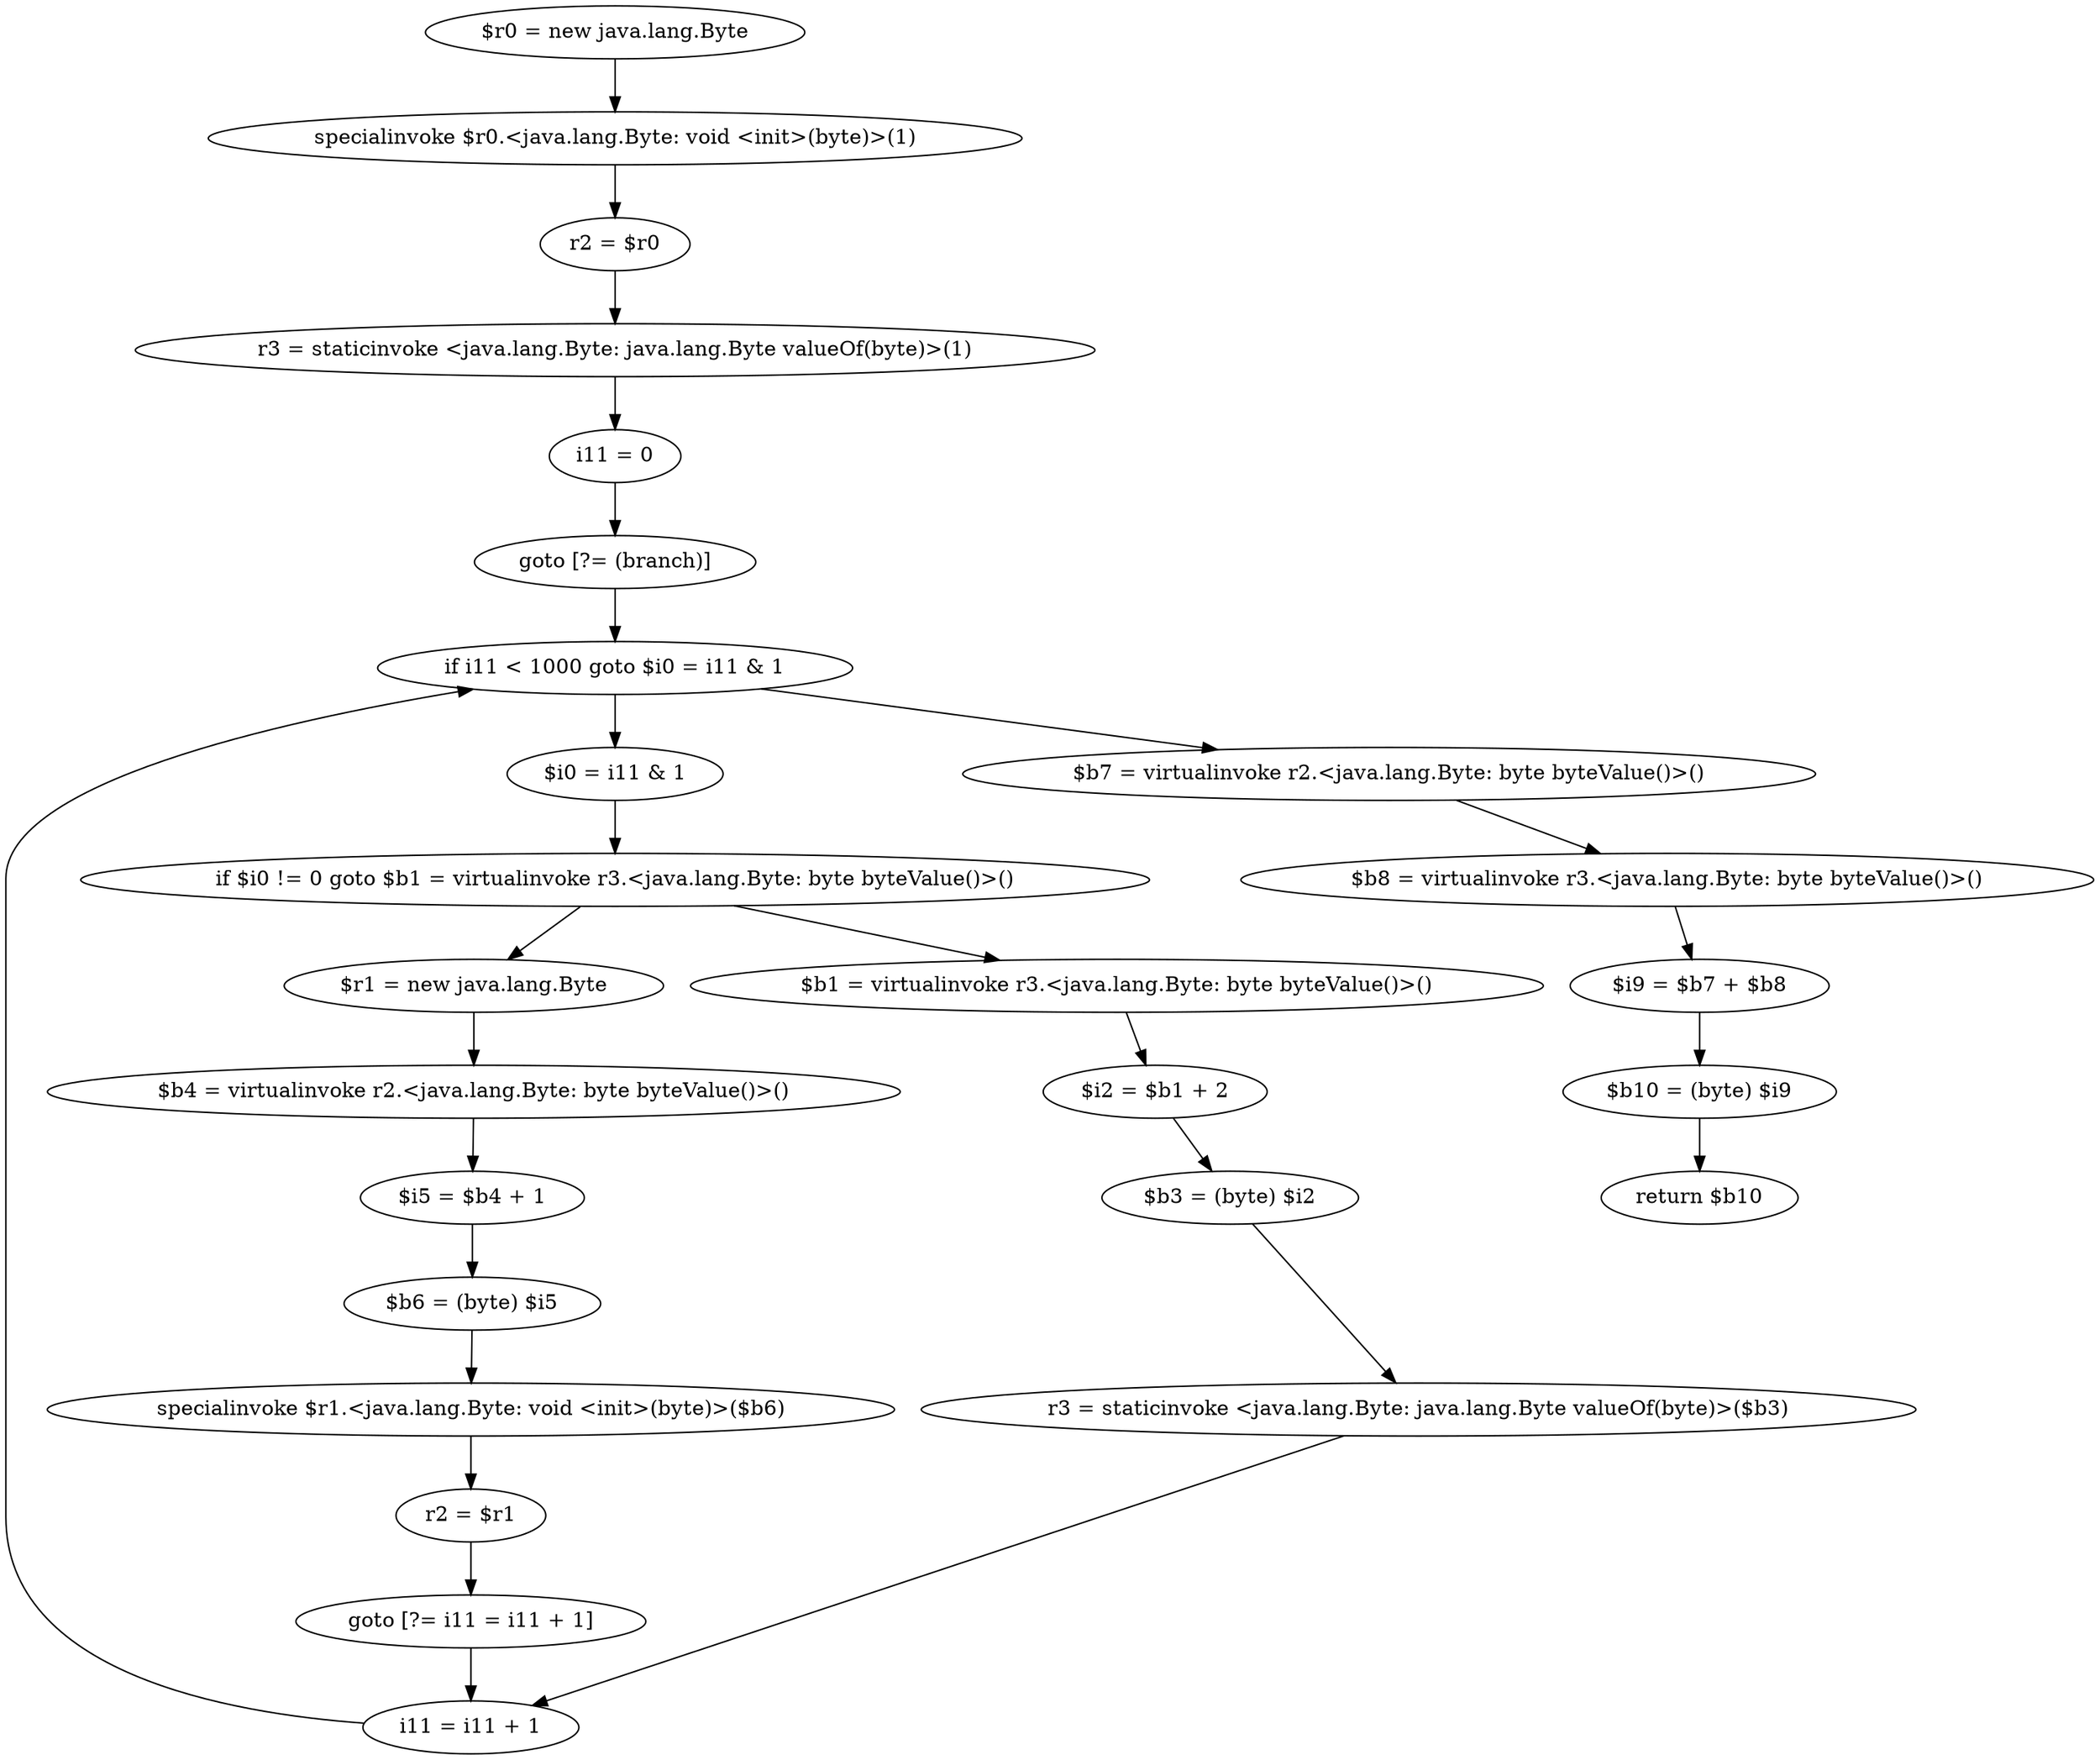 digraph "unitGraph" {
    "$r0 = new java.lang.Byte"
    "specialinvoke $r0.<java.lang.Byte: void <init>(byte)>(1)"
    "r2 = $r0"
    "r3 = staticinvoke <java.lang.Byte: java.lang.Byte valueOf(byte)>(1)"
    "i11 = 0"
    "goto [?= (branch)]"
    "$i0 = i11 & 1"
    "if $i0 != 0 goto $b1 = virtualinvoke r3.<java.lang.Byte: byte byteValue()>()"
    "$r1 = new java.lang.Byte"
    "$b4 = virtualinvoke r2.<java.lang.Byte: byte byteValue()>()"
    "$i5 = $b4 + 1"
    "$b6 = (byte) $i5"
    "specialinvoke $r1.<java.lang.Byte: void <init>(byte)>($b6)"
    "r2 = $r1"
    "goto [?= i11 = i11 + 1]"
    "$b1 = virtualinvoke r3.<java.lang.Byte: byte byteValue()>()"
    "$i2 = $b1 + 2"
    "$b3 = (byte) $i2"
    "r3 = staticinvoke <java.lang.Byte: java.lang.Byte valueOf(byte)>($b3)"
    "i11 = i11 + 1"
    "if i11 < 1000 goto $i0 = i11 & 1"
    "$b7 = virtualinvoke r2.<java.lang.Byte: byte byteValue()>()"
    "$b8 = virtualinvoke r3.<java.lang.Byte: byte byteValue()>()"
    "$i9 = $b7 + $b8"
    "$b10 = (byte) $i9"
    "return $b10"
    "$r0 = new java.lang.Byte"->"specialinvoke $r0.<java.lang.Byte: void <init>(byte)>(1)";
    "specialinvoke $r0.<java.lang.Byte: void <init>(byte)>(1)"->"r2 = $r0";
    "r2 = $r0"->"r3 = staticinvoke <java.lang.Byte: java.lang.Byte valueOf(byte)>(1)";
    "r3 = staticinvoke <java.lang.Byte: java.lang.Byte valueOf(byte)>(1)"->"i11 = 0";
    "i11 = 0"->"goto [?= (branch)]";
    "goto [?= (branch)]"->"if i11 < 1000 goto $i0 = i11 & 1";
    "$i0 = i11 & 1"->"if $i0 != 0 goto $b1 = virtualinvoke r3.<java.lang.Byte: byte byteValue()>()";
    "if $i0 != 0 goto $b1 = virtualinvoke r3.<java.lang.Byte: byte byteValue()>()"->"$r1 = new java.lang.Byte";
    "if $i0 != 0 goto $b1 = virtualinvoke r3.<java.lang.Byte: byte byteValue()>()"->"$b1 = virtualinvoke r3.<java.lang.Byte: byte byteValue()>()";
    "$r1 = new java.lang.Byte"->"$b4 = virtualinvoke r2.<java.lang.Byte: byte byteValue()>()";
    "$b4 = virtualinvoke r2.<java.lang.Byte: byte byteValue()>()"->"$i5 = $b4 + 1";
    "$i5 = $b4 + 1"->"$b6 = (byte) $i5";
    "$b6 = (byte) $i5"->"specialinvoke $r1.<java.lang.Byte: void <init>(byte)>($b6)";
    "specialinvoke $r1.<java.lang.Byte: void <init>(byte)>($b6)"->"r2 = $r1";
    "r2 = $r1"->"goto [?= i11 = i11 + 1]";
    "goto [?= i11 = i11 + 1]"->"i11 = i11 + 1";
    "$b1 = virtualinvoke r3.<java.lang.Byte: byte byteValue()>()"->"$i2 = $b1 + 2";
    "$i2 = $b1 + 2"->"$b3 = (byte) $i2";
    "$b3 = (byte) $i2"->"r3 = staticinvoke <java.lang.Byte: java.lang.Byte valueOf(byte)>($b3)";
    "r3 = staticinvoke <java.lang.Byte: java.lang.Byte valueOf(byte)>($b3)"->"i11 = i11 + 1";
    "i11 = i11 + 1"->"if i11 < 1000 goto $i0 = i11 & 1";
    "if i11 < 1000 goto $i0 = i11 & 1"->"$b7 = virtualinvoke r2.<java.lang.Byte: byte byteValue()>()";
    "if i11 < 1000 goto $i0 = i11 & 1"->"$i0 = i11 & 1";
    "$b7 = virtualinvoke r2.<java.lang.Byte: byte byteValue()>()"->"$b8 = virtualinvoke r3.<java.lang.Byte: byte byteValue()>()";
    "$b8 = virtualinvoke r3.<java.lang.Byte: byte byteValue()>()"->"$i9 = $b7 + $b8";
    "$i9 = $b7 + $b8"->"$b10 = (byte) $i9";
    "$b10 = (byte) $i9"->"return $b10";
}
